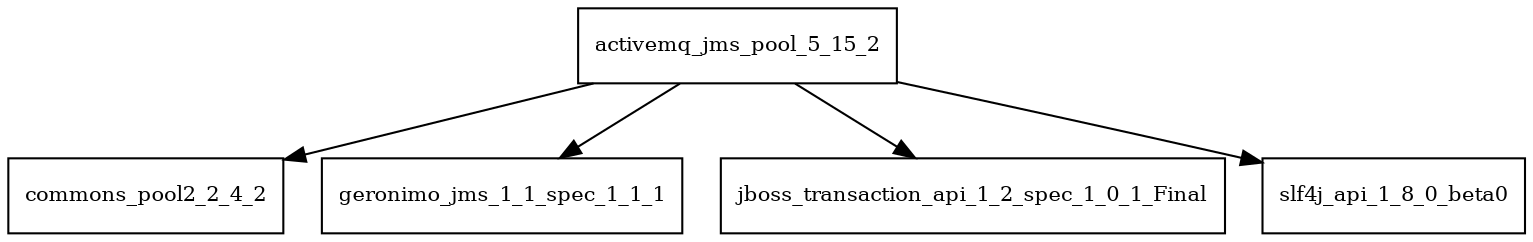 digraph activemq_jms_pool_5_15_2_dependencies {
  node [shape = box, fontsize=10.0];
  activemq_jms_pool_5_15_2 -> commons_pool2_2_4_2;
  activemq_jms_pool_5_15_2 -> geronimo_jms_1_1_spec_1_1_1;
  activemq_jms_pool_5_15_2 -> jboss_transaction_api_1_2_spec_1_0_1_Final;
  activemq_jms_pool_5_15_2 -> slf4j_api_1_8_0_beta0;
}

